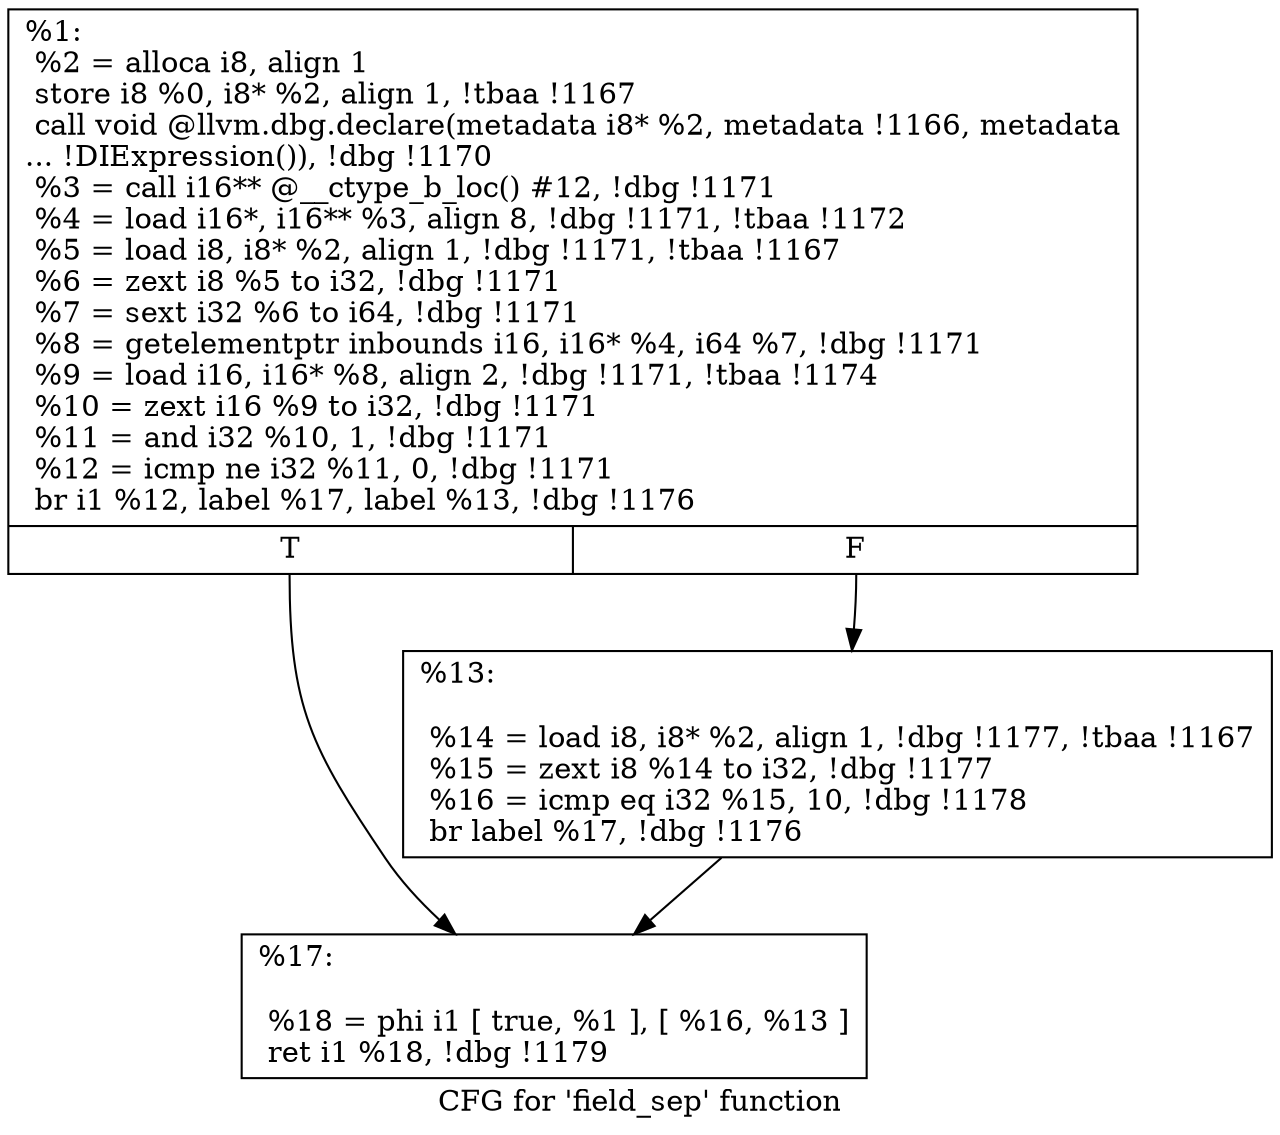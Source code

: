 digraph "CFG for 'field_sep' function" {
	label="CFG for 'field_sep' function";

	Node0x168dea0 [shape=record,label="{%1:\l  %2 = alloca i8, align 1\l  store i8 %0, i8* %2, align 1, !tbaa !1167\l  call void @llvm.dbg.declare(metadata i8* %2, metadata !1166, metadata\l... !DIExpression()), !dbg !1170\l  %3 = call i16** @__ctype_b_loc() #12, !dbg !1171\l  %4 = load i16*, i16** %3, align 8, !dbg !1171, !tbaa !1172\l  %5 = load i8, i8* %2, align 1, !dbg !1171, !tbaa !1167\l  %6 = zext i8 %5 to i32, !dbg !1171\l  %7 = sext i32 %6 to i64, !dbg !1171\l  %8 = getelementptr inbounds i16, i16* %4, i64 %7, !dbg !1171\l  %9 = load i16, i16* %8, align 2, !dbg !1171, !tbaa !1174\l  %10 = zext i16 %9 to i32, !dbg !1171\l  %11 = and i32 %10, 1, !dbg !1171\l  %12 = icmp ne i32 %11, 0, !dbg !1171\l  br i1 %12, label %17, label %13, !dbg !1176\l|{<s0>T|<s1>F}}"];
	Node0x168dea0:s0 -> Node0x168df40;
	Node0x168dea0:s1 -> Node0x168def0;
	Node0x168def0 [shape=record,label="{%13:\l\l  %14 = load i8, i8* %2, align 1, !dbg !1177, !tbaa !1167\l  %15 = zext i8 %14 to i32, !dbg !1177\l  %16 = icmp eq i32 %15, 10, !dbg !1178\l  br label %17, !dbg !1176\l}"];
	Node0x168def0 -> Node0x168df40;
	Node0x168df40 [shape=record,label="{%17:\l\l  %18 = phi i1 [ true, %1 ], [ %16, %13 ]\l  ret i1 %18, !dbg !1179\l}"];
}
